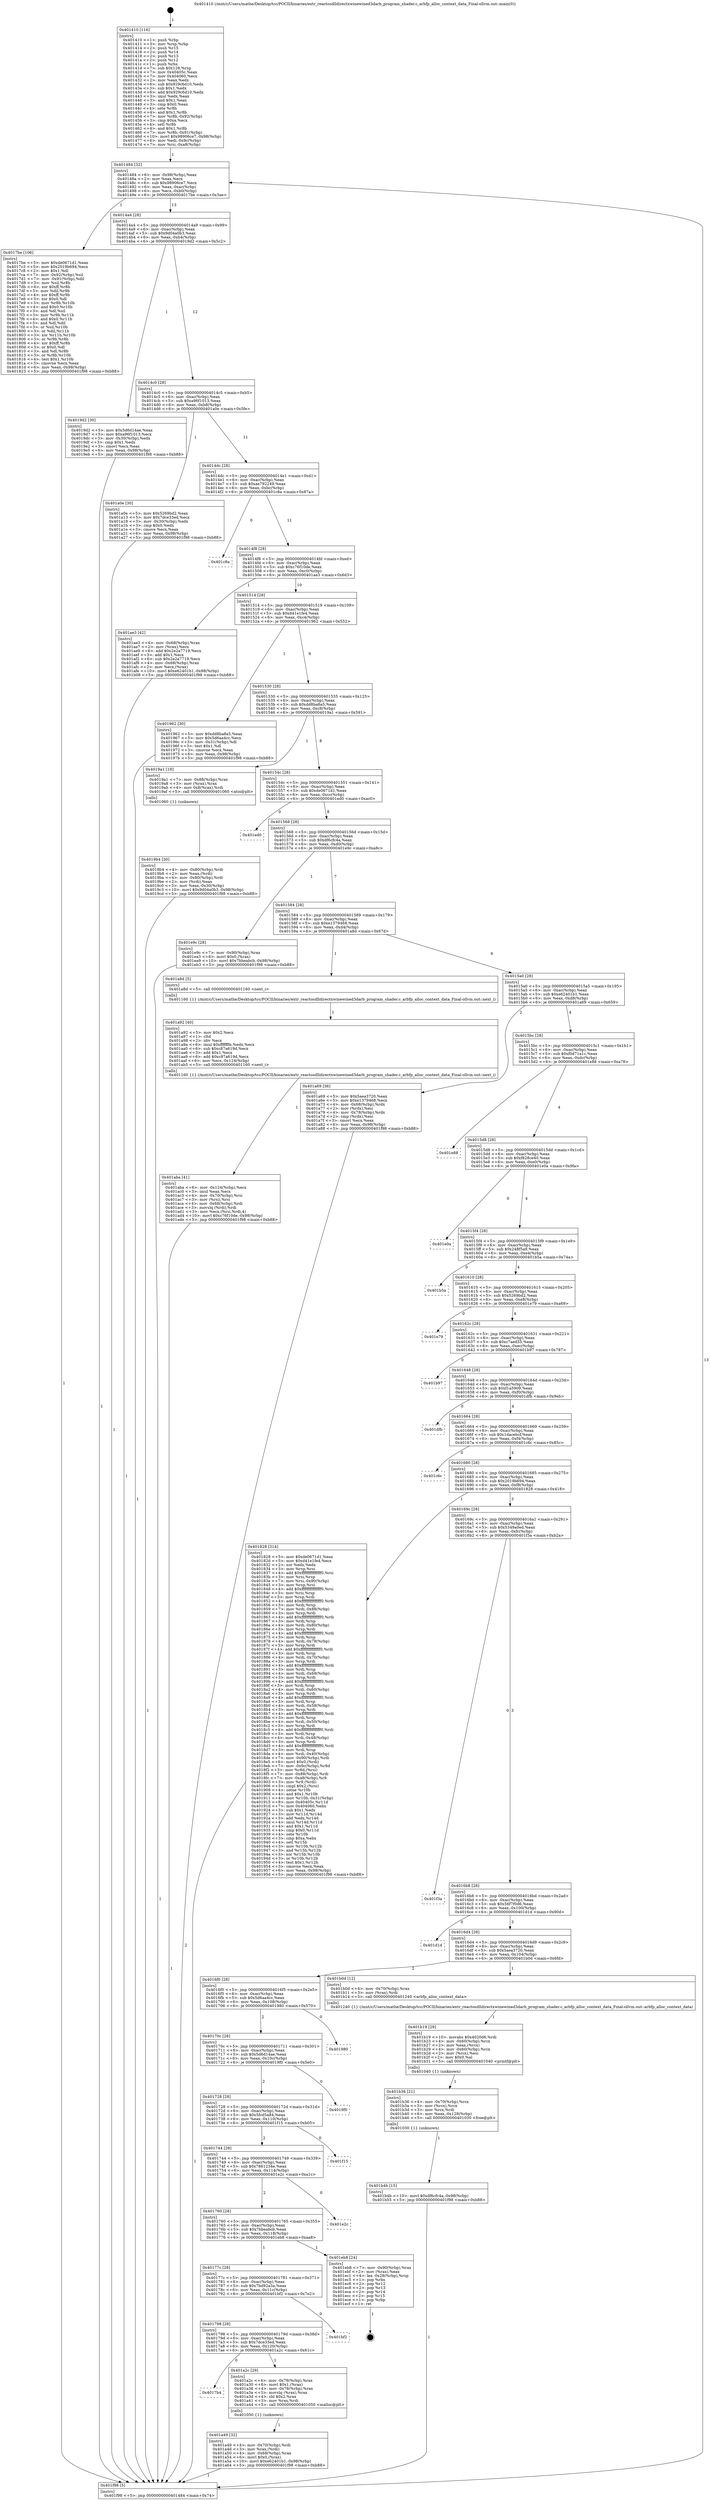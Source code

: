 digraph "0x401410" {
  label = "0x401410 (/mnt/c/Users/mathe/Desktop/tcc/POCII/binaries/extr_reactosdlldirectxwinewined3darb_program_shader.c_arbfp_alloc_context_data_Final-ollvm.out::main(0))"
  labelloc = "t"
  node[shape=record]

  Entry [label="",width=0.3,height=0.3,shape=circle,fillcolor=black,style=filled]
  "0x401484" [label="{
     0x401484 [32]\l
     | [instrs]\l
     &nbsp;&nbsp;0x401484 \<+6\>: mov -0x98(%rbp),%eax\l
     &nbsp;&nbsp;0x40148a \<+2\>: mov %eax,%ecx\l
     &nbsp;&nbsp;0x40148c \<+6\>: sub $0x98906ce7,%ecx\l
     &nbsp;&nbsp;0x401492 \<+6\>: mov %eax,-0xac(%rbp)\l
     &nbsp;&nbsp;0x401498 \<+6\>: mov %ecx,-0xb0(%rbp)\l
     &nbsp;&nbsp;0x40149e \<+6\>: je 00000000004017be \<main+0x3ae\>\l
  }"]
  "0x4017be" [label="{
     0x4017be [106]\l
     | [instrs]\l
     &nbsp;&nbsp;0x4017be \<+5\>: mov $0xde0671d1,%eax\l
     &nbsp;&nbsp;0x4017c3 \<+5\>: mov $0x2019b694,%ecx\l
     &nbsp;&nbsp;0x4017c8 \<+2\>: mov $0x1,%dl\l
     &nbsp;&nbsp;0x4017ca \<+7\>: mov -0x92(%rbp),%sil\l
     &nbsp;&nbsp;0x4017d1 \<+7\>: mov -0x91(%rbp),%dil\l
     &nbsp;&nbsp;0x4017d8 \<+3\>: mov %sil,%r8b\l
     &nbsp;&nbsp;0x4017db \<+4\>: xor $0xff,%r8b\l
     &nbsp;&nbsp;0x4017df \<+3\>: mov %dil,%r9b\l
     &nbsp;&nbsp;0x4017e2 \<+4\>: xor $0xff,%r9b\l
     &nbsp;&nbsp;0x4017e6 \<+3\>: xor $0x0,%dl\l
     &nbsp;&nbsp;0x4017e9 \<+3\>: mov %r8b,%r10b\l
     &nbsp;&nbsp;0x4017ec \<+4\>: and $0x0,%r10b\l
     &nbsp;&nbsp;0x4017f0 \<+3\>: and %dl,%sil\l
     &nbsp;&nbsp;0x4017f3 \<+3\>: mov %r9b,%r11b\l
     &nbsp;&nbsp;0x4017f6 \<+4\>: and $0x0,%r11b\l
     &nbsp;&nbsp;0x4017fa \<+3\>: and %dl,%dil\l
     &nbsp;&nbsp;0x4017fd \<+3\>: or %sil,%r10b\l
     &nbsp;&nbsp;0x401800 \<+3\>: or %dil,%r11b\l
     &nbsp;&nbsp;0x401803 \<+3\>: xor %r11b,%r10b\l
     &nbsp;&nbsp;0x401806 \<+3\>: or %r9b,%r8b\l
     &nbsp;&nbsp;0x401809 \<+4\>: xor $0xff,%r8b\l
     &nbsp;&nbsp;0x40180d \<+3\>: or $0x0,%dl\l
     &nbsp;&nbsp;0x401810 \<+3\>: and %dl,%r8b\l
     &nbsp;&nbsp;0x401813 \<+3\>: or %r8b,%r10b\l
     &nbsp;&nbsp;0x401816 \<+4\>: test $0x1,%r10b\l
     &nbsp;&nbsp;0x40181a \<+3\>: cmovne %ecx,%eax\l
     &nbsp;&nbsp;0x40181d \<+6\>: mov %eax,-0x98(%rbp)\l
     &nbsp;&nbsp;0x401823 \<+5\>: jmp 0000000000401f98 \<main+0xb88\>\l
  }"]
  "0x4014a4" [label="{
     0x4014a4 [28]\l
     | [instrs]\l
     &nbsp;&nbsp;0x4014a4 \<+5\>: jmp 00000000004014a9 \<main+0x99\>\l
     &nbsp;&nbsp;0x4014a9 \<+6\>: mov -0xac(%rbp),%eax\l
     &nbsp;&nbsp;0x4014af \<+5\>: sub $0x9d04a0b3,%eax\l
     &nbsp;&nbsp;0x4014b4 \<+6\>: mov %eax,-0xb4(%rbp)\l
     &nbsp;&nbsp;0x4014ba \<+6\>: je 00000000004019d2 \<main+0x5c2\>\l
  }"]
  "0x401f98" [label="{
     0x401f98 [5]\l
     | [instrs]\l
     &nbsp;&nbsp;0x401f98 \<+5\>: jmp 0000000000401484 \<main+0x74\>\l
  }"]
  "0x401410" [label="{
     0x401410 [116]\l
     | [instrs]\l
     &nbsp;&nbsp;0x401410 \<+1\>: push %rbp\l
     &nbsp;&nbsp;0x401411 \<+3\>: mov %rsp,%rbp\l
     &nbsp;&nbsp;0x401414 \<+2\>: push %r15\l
     &nbsp;&nbsp;0x401416 \<+2\>: push %r14\l
     &nbsp;&nbsp;0x401418 \<+2\>: push %r13\l
     &nbsp;&nbsp;0x40141a \<+2\>: push %r12\l
     &nbsp;&nbsp;0x40141c \<+1\>: push %rbx\l
     &nbsp;&nbsp;0x40141d \<+7\>: sub $0x128,%rsp\l
     &nbsp;&nbsp;0x401424 \<+7\>: mov 0x40405c,%eax\l
     &nbsp;&nbsp;0x40142b \<+7\>: mov 0x404060,%ecx\l
     &nbsp;&nbsp;0x401432 \<+2\>: mov %eax,%edx\l
     &nbsp;&nbsp;0x401434 \<+6\>: sub $0x929c6d10,%edx\l
     &nbsp;&nbsp;0x40143a \<+3\>: sub $0x1,%edx\l
     &nbsp;&nbsp;0x40143d \<+6\>: add $0x929c6d10,%edx\l
     &nbsp;&nbsp;0x401443 \<+3\>: imul %edx,%eax\l
     &nbsp;&nbsp;0x401446 \<+3\>: and $0x1,%eax\l
     &nbsp;&nbsp;0x401449 \<+3\>: cmp $0x0,%eax\l
     &nbsp;&nbsp;0x40144c \<+4\>: sete %r8b\l
     &nbsp;&nbsp;0x401450 \<+4\>: and $0x1,%r8b\l
     &nbsp;&nbsp;0x401454 \<+7\>: mov %r8b,-0x92(%rbp)\l
     &nbsp;&nbsp;0x40145b \<+3\>: cmp $0xa,%ecx\l
     &nbsp;&nbsp;0x40145e \<+4\>: setl %r8b\l
     &nbsp;&nbsp;0x401462 \<+4\>: and $0x1,%r8b\l
     &nbsp;&nbsp;0x401466 \<+7\>: mov %r8b,-0x91(%rbp)\l
     &nbsp;&nbsp;0x40146d \<+10\>: movl $0x98906ce7,-0x98(%rbp)\l
     &nbsp;&nbsp;0x401477 \<+6\>: mov %edi,-0x9c(%rbp)\l
     &nbsp;&nbsp;0x40147d \<+7\>: mov %rsi,-0xa8(%rbp)\l
  }"]
  Exit [label="",width=0.3,height=0.3,shape=circle,fillcolor=black,style=filled,peripheries=2]
  "0x4019d2" [label="{
     0x4019d2 [30]\l
     | [instrs]\l
     &nbsp;&nbsp;0x4019d2 \<+5\>: mov $0x5d6d14ae,%eax\l
     &nbsp;&nbsp;0x4019d7 \<+5\>: mov $0xa96f1013,%ecx\l
     &nbsp;&nbsp;0x4019dc \<+3\>: mov -0x30(%rbp),%edx\l
     &nbsp;&nbsp;0x4019df \<+3\>: cmp $0x1,%edx\l
     &nbsp;&nbsp;0x4019e2 \<+3\>: cmovl %ecx,%eax\l
     &nbsp;&nbsp;0x4019e5 \<+6\>: mov %eax,-0x98(%rbp)\l
     &nbsp;&nbsp;0x4019eb \<+5\>: jmp 0000000000401f98 \<main+0xb88\>\l
  }"]
  "0x4014c0" [label="{
     0x4014c0 [28]\l
     | [instrs]\l
     &nbsp;&nbsp;0x4014c0 \<+5\>: jmp 00000000004014c5 \<main+0xb5\>\l
     &nbsp;&nbsp;0x4014c5 \<+6\>: mov -0xac(%rbp),%eax\l
     &nbsp;&nbsp;0x4014cb \<+5\>: sub $0xa96f1013,%eax\l
     &nbsp;&nbsp;0x4014d0 \<+6\>: mov %eax,-0xb8(%rbp)\l
     &nbsp;&nbsp;0x4014d6 \<+6\>: je 0000000000401a0e \<main+0x5fe\>\l
  }"]
  "0x401b4b" [label="{
     0x401b4b [15]\l
     | [instrs]\l
     &nbsp;&nbsp;0x401b4b \<+10\>: movl $0xdf6cfc4a,-0x98(%rbp)\l
     &nbsp;&nbsp;0x401b55 \<+5\>: jmp 0000000000401f98 \<main+0xb88\>\l
  }"]
  "0x401a0e" [label="{
     0x401a0e [30]\l
     | [instrs]\l
     &nbsp;&nbsp;0x401a0e \<+5\>: mov $0x5269bd2,%eax\l
     &nbsp;&nbsp;0x401a13 \<+5\>: mov $0x7dce33ed,%ecx\l
     &nbsp;&nbsp;0x401a18 \<+3\>: mov -0x30(%rbp),%edx\l
     &nbsp;&nbsp;0x401a1b \<+3\>: cmp $0x0,%edx\l
     &nbsp;&nbsp;0x401a1e \<+3\>: cmove %ecx,%eax\l
     &nbsp;&nbsp;0x401a21 \<+6\>: mov %eax,-0x98(%rbp)\l
     &nbsp;&nbsp;0x401a27 \<+5\>: jmp 0000000000401f98 \<main+0xb88\>\l
  }"]
  "0x4014dc" [label="{
     0x4014dc [28]\l
     | [instrs]\l
     &nbsp;&nbsp;0x4014dc \<+5\>: jmp 00000000004014e1 \<main+0xd1\>\l
     &nbsp;&nbsp;0x4014e1 \<+6\>: mov -0xac(%rbp),%eax\l
     &nbsp;&nbsp;0x4014e7 \<+5\>: sub $0xae792249,%eax\l
     &nbsp;&nbsp;0x4014ec \<+6\>: mov %eax,-0xbc(%rbp)\l
     &nbsp;&nbsp;0x4014f2 \<+6\>: je 0000000000401c8a \<main+0x87a\>\l
  }"]
  "0x401b36" [label="{
     0x401b36 [21]\l
     | [instrs]\l
     &nbsp;&nbsp;0x401b36 \<+4\>: mov -0x70(%rbp),%rcx\l
     &nbsp;&nbsp;0x401b3a \<+3\>: mov (%rcx),%rcx\l
     &nbsp;&nbsp;0x401b3d \<+3\>: mov %rcx,%rdi\l
     &nbsp;&nbsp;0x401b40 \<+6\>: mov %eax,-0x128(%rbp)\l
     &nbsp;&nbsp;0x401b46 \<+5\>: call 0000000000401030 \<free@plt\>\l
     | [calls]\l
     &nbsp;&nbsp;0x401030 \{1\} (unknown)\l
  }"]
  "0x401c8a" [label="{
     0x401c8a\l
  }", style=dashed]
  "0x4014f8" [label="{
     0x4014f8 [28]\l
     | [instrs]\l
     &nbsp;&nbsp;0x4014f8 \<+5\>: jmp 00000000004014fd \<main+0xed\>\l
     &nbsp;&nbsp;0x4014fd \<+6\>: mov -0xac(%rbp),%eax\l
     &nbsp;&nbsp;0x401503 \<+5\>: sub $0xc76f10de,%eax\l
     &nbsp;&nbsp;0x401508 \<+6\>: mov %eax,-0xc0(%rbp)\l
     &nbsp;&nbsp;0x40150e \<+6\>: je 0000000000401ae3 \<main+0x6d3\>\l
  }"]
  "0x401b19" [label="{
     0x401b19 [29]\l
     | [instrs]\l
     &nbsp;&nbsp;0x401b19 \<+10\>: movabs $0x4020d6,%rdi\l
     &nbsp;&nbsp;0x401b23 \<+4\>: mov -0x60(%rbp),%rcx\l
     &nbsp;&nbsp;0x401b27 \<+2\>: mov %eax,(%rcx)\l
     &nbsp;&nbsp;0x401b29 \<+4\>: mov -0x60(%rbp),%rcx\l
     &nbsp;&nbsp;0x401b2d \<+2\>: mov (%rcx),%esi\l
     &nbsp;&nbsp;0x401b2f \<+2\>: mov $0x0,%al\l
     &nbsp;&nbsp;0x401b31 \<+5\>: call 0000000000401040 \<printf@plt\>\l
     | [calls]\l
     &nbsp;&nbsp;0x401040 \{1\} (unknown)\l
  }"]
  "0x401ae3" [label="{
     0x401ae3 [42]\l
     | [instrs]\l
     &nbsp;&nbsp;0x401ae3 \<+4\>: mov -0x68(%rbp),%rax\l
     &nbsp;&nbsp;0x401ae7 \<+2\>: mov (%rax),%ecx\l
     &nbsp;&nbsp;0x401ae9 \<+6\>: add $0x2e2a7719,%ecx\l
     &nbsp;&nbsp;0x401aef \<+3\>: add $0x1,%ecx\l
     &nbsp;&nbsp;0x401af2 \<+6\>: sub $0x2e2a7719,%ecx\l
     &nbsp;&nbsp;0x401af8 \<+4\>: mov -0x68(%rbp),%rax\l
     &nbsp;&nbsp;0x401afc \<+2\>: mov %ecx,(%rax)\l
     &nbsp;&nbsp;0x401afe \<+10\>: movl $0xe62401b1,-0x98(%rbp)\l
     &nbsp;&nbsp;0x401b08 \<+5\>: jmp 0000000000401f98 \<main+0xb88\>\l
  }"]
  "0x401514" [label="{
     0x401514 [28]\l
     | [instrs]\l
     &nbsp;&nbsp;0x401514 \<+5\>: jmp 0000000000401519 \<main+0x109\>\l
     &nbsp;&nbsp;0x401519 \<+6\>: mov -0xac(%rbp),%eax\l
     &nbsp;&nbsp;0x40151f \<+5\>: sub $0xd41e1fe4,%eax\l
     &nbsp;&nbsp;0x401524 \<+6\>: mov %eax,-0xc4(%rbp)\l
     &nbsp;&nbsp;0x40152a \<+6\>: je 0000000000401962 \<main+0x552\>\l
  }"]
  "0x401aba" [label="{
     0x401aba [41]\l
     | [instrs]\l
     &nbsp;&nbsp;0x401aba \<+6\>: mov -0x124(%rbp),%ecx\l
     &nbsp;&nbsp;0x401ac0 \<+3\>: imul %eax,%ecx\l
     &nbsp;&nbsp;0x401ac3 \<+4\>: mov -0x70(%rbp),%rsi\l
     &nbsp;&nbsp;0x401ac7 \<+3\>: mov (%rsi),%rsi\l
     &nbsp;&nbsp;0x401aca \<+4\>: mov -0x68(%rbp),%rdi\l
     &nbsp;&nbsp;0x401ace \<+3\>: movslq (%rdi),%rdi\l
     &nbsp;&nbsp;0x401ad1 \<+3\>: mov %ecx,(%rsi,%rdi,4)\l
     &nbsp;&nbsp;0x401ad4 \<+10\>: movl $0xc76f10de,-0x98(%rbp)\l
     &nbsp;&nbsp;0x401ade \<+5\>: jmp 0000000000401f98 \<main+0xb88\>\l
  }"]
  "0x401962" [label="{
     0x401962 [30]\l
     | [instrs]\l
     &nbsp;&nbsp;0x401962 \<+5\>: mov $0xdd8ba8a5,%eax\l
     &nbsp;&nbsp;0x401967 \<+5\>: mov $0x5d6aa4cc,%ecx\l
     &nbsp;&nbsp;0x40196c \<+3\>: mov -0x31(%rbp),%dl\l
     &nbsp;&nbsp;0x40196f \<+3\>: test $0x1,%dl\l
     &nbsp;&nbsp;0x401972 \<+3\>: cmovne %ecx,%eax\l
     &nbsp;&nbsp;0x401975 \<+6\>: mov %eax,-0x98(%rbp)\l
     &nbsp;&nbsp;0x40197b \<+5\>: jmp 0000000000401f98 \<main+0xb88\>\l
  }"]
  "0x401530" [label="{
     0x401530 [28]\l
     | [instrs]\l
     &nbsp;&nbsp;0x401530 \<+5\>: jmp 0000000000401535 \<main+0x125\>\l
     &nbsp;&nbsp;0x401535 \<+6\>: mov -0xac(%rbp),%eax\l
     &nbsp;&nbsp;0x40153b \<+5\>: sub $0xdd8ba8a5,%eax\l
     &nbsp;&nbsp;0x401540 \<+6\>: mov %eax,-0xc8(%rbp)\l
     &nbsp;&nbsp;0x401546 \<+6\>: je 00000000004019a1 \<main+0x591\>\l
  }"]
  "0x401a92" [label="{
     0x401a92 [40]\l
     | [instrs]\l
     &nbsp;&nbsp;0x401a92 \<+5\>: mov $0x2,%ecx\l
     &nbsp;&nbsp;0x401a97 \<+1\>: cltd\l
     &nbsp;&nbsp;0x401a98 \<+2\>: idiv %ecx\l
     &nbsp;&nbsp;0x401a9a \<+6\>: imul $0xfffffffe,%edx,%ecx\l
     &nbsp;&nbsp;0x401aa0 \<+6\>: sub $0xc87a619d,%ecx\l
     &nbsp;&nbsp;0x401aa6 \<+3\>: add $0x1,%ecx\l
     &nbsp;&nbsp;0x401aa9 \<+6\>: add $0xc87a619d,%ecx\l
     &nbsp;&nbsp;0x401aaf \<+6\>: mov %ecx,-0x124(%rbp)\l
     &nbsp;&nbsp;0x401ab5 \<+5\>: call 0000000000401160 \<next_i\>\l
     | [calls]\l
     &nbsp;&nbsp;0x401160 \{1\} (/mnt/c/Users/mathe/Desktop/tcc/POCII/binaries/extr_reactosdlldirectxwinewined3darb_program_shader.c_arbfp_alloc_context_data_Final-ollvm.out::next_i)\l
  }"]
  "0x4019a1" [label="{
     0x4019a1 [19]\l
     | [instrs]\l
     &nbsp;&nbsp;0x4019a1 \<+7\>: mov -0x88(%rbp),%rax\l
     &nbsp;&nbsp;0x4019a8 \<+3\>: mov (%rax),%rax\l
     &nbsp;&nbsp;0x4019ab \<+4\>: mov 0x8(%rax),%rdi\l
     &nbsp;&nbsp;0x4019af \<+5\>: call 0000000000401060 \<atoi@plt\>\l
     | [calls]\l
     &nbsp;&nbsp;0x401060 \{1\} (unknown)\l
  }"]
  "0x40154c" [label="{
     0x40154c [28]\l
     | [instrs]\l
     &nbsp;&nbsp;0x40154c \<+5\>: jmp 0000000000401551 \<main+0x141\>\l
     &nbsp;&nbsp;0x401551 \<+6\>: mov -0xac(%rbp),%eax\l
     &nbsp;&nbsp;0x401557 \<+5\>: sub $0xde0671d1,%eax\l
     &nbsp;&nbsp;0x40155c \<+6\>: mov %eax,-0xcc(%rbp)\l
     &nbsp;&nbsp;0x401562 \<+6\>: je 0000000000401ed0 \<main+0xac0\>\l
  }"]
  "0x401a49" [label="{
     0x401a49 [32]\l
     | [instrs]\l
     &nbsp;&nbsp;0x401a49 \<+4\>: mov -0x70(%rbp),%rdi\l
     &nbsp;&nbsp;0x401a4d \<+3\>: mov %rax,(%rdi)\l
     &nbsp;&nbsp;0x401a50 \<+4\>: mov -0x68(%rbp),%rax\l
     &nbsp;&nbsp;0x401a54 \<+6\>: movl $0x0,(%rax)\l
     &nbsp;&nbsp;0x401a5a \<+10\>: movl $0xe62401b1,-0x98(%rbp)\l
     &nbsp;&nbsp;0x401a64 \<+5\>: jmp 0000000000401f98 \<main+0xb88\>\l
  }"]
  "0x401ed0" [label="{
     0x401ed0\l
  }", style=dashed]
  "0x401568" [label="{
     0x401568 [28]\l
     | [instrs]\l
     &nbsp;&nbsp;0x401568 \<+5\>: jmp 000000000040156d \<main+0x15d\>\l
     &nbsp;&nbsp;0x40156d \<+6\>: mov -0xac(%rbp),%eax\l
     &nbsp;&nbsp;0x401573 \<+5\>: sub $0xdf6cfc4a,%eax\l
     &nbsp;&nbsp;0x401578 \<+6\>: mov %eax,-0xd0(%rbp)\l
     &nbsp;&nbsp;0x40157e \<+6\>: je 0000000000401e9c \<main+0xa8c\>\l
  }"]
  "0x4017b4" [label="{
     0x4017b4\l
  }", style=dashed]
  "0x401e9c" [label="{
     0x401e9c [28]\l
     | [instrs]\l
     &nbsp;&nbsp;0x401e9c \<+7\>: mov -0x90(%rbp),%rax\l
     &nbsp;&nbsp;0x401ea3 \<+6\>: movl $0x0,(%rax)\l
     &nbsp;&nbsp;0x401ea9 \<+10\>: movl $0x7bbeabcb,-0x98(%rbp)\l
     &nbsp;&nbsp;0x401eb3 \<+5\>: jmp 0000000000401f98 \<main+0xb88\>\l
  }"]
  "0x401584" [label="{
     0x401584 [28]\l
     | [instrs]\l
     &nbsp;&nbsp;0x401584 \<+5\>: jmp 0000000000401589 \<main+0x179\>\l
     &nbsp;&nbsp;0x401589 \<+6\>: mov -0xac(%rbp),%eax\l
     &nbsp;&nbsp;0x40158f \<+5\>: sub $0xe1379468,%eax\l
     &nbsp;&nbsp;0x401594 \<+6\>: mov %eax,-0xd4(%rbp)\l
     &nbsp;&nbsp;0x40159a \<+6\>: je 0000000000401a8d \<main+0x67d\>\l
  }"]
  "0x401a2c" [label="{
     0x401a2c [29]\l
     | [instrs]\l
     &nbsp;&nbsp;0x401a2c \<+4\>: mov -0x78(%rbp),%rax\l
     &nbsp;&nbsp;0x401a30 \<+6\>: movl $0x1,(%rax)\l
     &nbsp;&nbsp;0x401a36 \<+4\>: mov -0x78(%rbp),%rax\l
     &nbsp;&nbsp;0x401a3a \<+3\>: movslq (%rax),%rax\l
     &nbsp;&nbsp;0x401a3d \<+4\>: shl $0x2,%rax\l
     &nbsp;&nbsp;0x401a41 \<+3\>: mov %rax,%rdi\l
     &nbsp;&nbsp;0x401a44 \<+5\>: call 0000000000401050 \<malloc@plt\>\l
     | [calls]\l
     &nbsp;&nbsp;0x401050 \{1\} (unknown)\l
  }"]
  "0x401a8d" [label="{
     0x401a8d [5]\l
     | [instrs]\l
     &nbsp;&nbsp;0x401a8d \<+5\>: call 0000000000401160 \<next_i\>\l
     | [calls]\l
     &nbsp;&nbsp;0x401160 \{1\} (/mnt/c/Users/mathe/Desktop/tcc/POCII/binaries/extr_reactosdlldirectxwinewined3darb_program_shader.c_arbfp_alloc_context_data_Final-ollvm.out::next_i)\l
  }"]
  "0x4015a0" [label="{
     0x4015a0 [28]\l
     | [instrs]\l
     &nbsp;&nbsp;0x4015a0 \<+5\>: jmp 00000000004015a5 \<main+0x195\>\l
     &nbsp;&nbsp;0x4015a5 \<+6\>: mov -0xac(%rbp),%eax\l
     &nbsp;&nbsp;0x4015ab \<+5\>: sub $0xe62401b1,%eax\l
     &nbsp;&nbsp;0x4015b0 \<+6\>: mov %eax,-0xd8(%rbp)\l
     &nbsp;&nbsp;0x4015b6 \<+6\>: je 0000000000401a69 \<main+0x659\>\l
  }"]
  "0x401798" [label="{
     0x401798 [28]\l
     | [instrs]\l
     &nbsp;&nbsp;0x401798 \<+5\>: jmp 000000000040179d \<main+0x38d\>\l
     &nbsp;&nbsp;0x40179d \<+6\>: mov -0xac(%rbp),%eax\l
     &nbsp;&nbsp;0x4017a3 \<+5\>: sub $0x7dce33ed,%eax\l
     &nbsp;&nbsp;0x4017a8 \<+6\>: mov %eax,-0x120(%rbp)\l
     &nbsp;&nbsp;0x4017ae \<+6\>: je 0000000000401a2c \<main+0x61c\>\l
  }"]
  "0x401a69" [label="{
     0x401a69 [36]\l
     | [instrs]\l
     &nbsp;&nbsp;0x401a69 \<+5\>: mov $0x5aea3720,%eax\l
     &nbsp;&nbsp;0x401a6e \<+5\>: mov $0xe1379468,%ecx\l
     &nbsp;&nbsp;0x401a73 \<+4\>: mov -0x68(%rbp),%rdx\l
     &nbsp;&nbsp;0x401a77 \<+2\>: mov (%rdx),%esi\l
     &nbsp;&nbsp;0x401a79 \<+4\>: mov -0x78(%rbp),%rdx\l
     &nbsp;&nbsp;0x401a7d \<+2\>: cmp (%rdx),%esi\l
     &nbsp;&nbsp;0x401a7f \<+3\>: cmovl %ecx,%eax\l
     &nbsp;&nbsp;0x401a82 \<+6\>: mov %eax,-0x98(%rbp)\l
     &nbsp;&nbsp;0x401a88 \<+5\>: jmp 0000000000401f98 \<main+0xb88\>\l
  }"]
  "0x4015bc" [label="{
     0x4015bc [28]\l
     | [instrs]\l
     &nbsp;&nbsp;0x4015bc \<+5\>: jmp 00000000004015c1 \<main+0x1b1\>\l
     &nbsp;&nbsp;0x4015c1 \<+6\>: mov -0xac(%rbp),%eax\l
     &nbsp;&nbsp;0x4015c7 \<+5\>: sub $0xf0d71a1c,%eax\l
     &nbsp;&nbsp;0x4015cc \<+6\>: mov %eax,-0xdc(%rbp)\l
     &nbsp;&nbsp;0x4015d2 \<+6\>: je 0000000000401e88 \<main+0xa78\>\l
  }"]
  "0x401bf2" [label="{
     0x401bf2\l
  }", style=dashed]
  "0x401e88" [label="{
     0x401e88\l
  }", style=dashed]
  "0x4015d8" [label="{
     0x4015d8 [28]\l
     | [instrs]\l
     &nbsp;&nbsp;0x4015d8 \<+5\>: jmp 00000000004015dd \<main+0x1cd\>\l
     &nbsp;&nbsp;0x4015dd \<+6\>: mov -0xac(%rbp),%eax\l
     &nbsp;&nbsp;0x4015e3 \<+5\>: sub $0xf828ce40,%eax\l
     &nbsp;&nbsp;0x4015e8 \<+6\>: mov %eax,-0xe0(%rbp)\l
     &nbsp;&nbsp;0x4015ee \<+6\>: je 0000000000401e0a \<main+0x9fa\>\l
  }"]
  "0x40177c" [label="{
     0x40177c [28]\l
     | [instrs]\l
     &nbsp;&nbsp;0x40177c \<+5\>: jmp 0000000000401781 \<main+0x371\>\l
     &nbsp;&nbsp;0x401781 \<+6\>: mov -0xac(%rbp),%eax\l
     &nbsp;&nbsp;0x401787 \<+5\>: sub $0x7bd92a3a,%eax\l
     &nbsp;&nbsp;0x40178c \<+6\>: mov %eax,-0x11c(%rbp)\l
     &nbsp;&nbsp;0x401792 \<+6\>: je 0000000000401bf2 \<main+0x7e2\>\l
  }"]
  "0x401e0a" [label="{
     0x401e0a\l
  }", style=dashed]
  "0x4015f4" [label="{
     0x4015f4 [28]\l
     | [instrs]\l
     &nbsp;&nbsp;0x4015f4 \<+5\>: jmp 00000000004015f9 \<main+0x1e9\>\l
     &nbsp;&nbsp;0x4015f9 \<+6\>: mov -0xac(%rbp),%eax\l
     &nbsp;&nbsp;0x4015ff \<+5\>: sub $0x248f5a9,%eax\l
     &nbsp;&nbsp;0x401604 \<+6\>: mov %eax,-0xe4(%rbp)\l
     &nbsp;&nbsp;0x40160a \<+6\>: je 0000000000401b5a \<main+0x74a\>\l
  }"]
  "0x401eb8" [label="{
     0x401eb8 [24]\l
     | [instrs]\l
     &nbsp;&nbsp;0x401eb8 \<+7\>: mov -0x90(%rbp),%rax\l
     &nbsp;&nbsp;0x401ebf \<+2\>: mov (%rax),%eax\l
     &nbsp;&nbsp;0x401ec1 \<+4\>: lea -0x28(%rbp),%rsp\l
     &nbsp;&nbsp;0x401ec5 \<+1\>: pop %rbx\l
     &nbsp;&nbsp;0x401ec6 \<+2\>: pop %r12\l
     &nbsp;&nbsp;0x401ec8 \<+2\>: pop %r13\l
     &nbsp;&nbsp;0x401eca \<+2\>: pop %r14\l
     &nbsp;&nbsp;0x401ecc \<+2\>: pop %r15\l
     &nbsp;&nbsp;0x401ece \<+1\>: pop %rbp\l
     &nbsp;&nbsp;0x401ecf \<+1\>: ret\l
  }"]
  "0x401b5a" [label="{
     0x401b5a\l
  }", style=dashed]
  "0x401610" [label="{
     0x401610 [28]\l
     | [instrs]\l
     &nbsp;&nbsp;0x401610 \<+5\>: jmp 0000000000401615 \<main+0x205\>\l
     &nbsp;&nbsp;0x401615 \<+6\>: mov -0xac(%rbp),%eax\l
     &nbsp;&nbsp;0x40161b \<+5\>: sub $0x5269bd2,%eax\l
     &nbsp;&nbsp;0x401620 \<+6\>: mov %eax,-0xe8(%rbp)\l
     &nbsp;&nbsp;0x401626 \<+6\>: je 0000000000401e79 \<main+0xa69\>\l
  }"]
  "0x401760" [label="{
     0x401760 [28]\l
     | [instrs]\l
     &nbsp;&nbsp;0x401760 \<+5\>: jmp 0000000000401765 \<main+0x355\>\l
     &nbsp;&nbsp;0x401765 \<+6\>: mov -0xac(%rbp),%eax\l
     &nbsp;&nbsp;0x40176b \<+5\>: sub $0x7bbeabcb,%eax\l
     &nbsp;&nbsp;0x401770 \<+6\>: mov %eax,-0x118(%rbp)\l
     &nbsp;&nbsp;0x401776 \<+6\>: je 0000000000401eb8 \<main+0xaa8\>\l
  }"]
  "0x401e79" [label="{
     0x401e79\l
  }", style=dashed]
  "0x40162c" [label="{
     0x40162c [28]\l
     | [instrs]\l
     &nbsp;&nbsp;0x40162c \<+5\>: jmp 0000000000401631 \<main+0x221\>\l
     &nbsp;&nbsp;0x401631 \<+6\>: mov -0xac(%rbp),%eax\l
     &nbsp;&nbsp;0x401637 \<+5\>: sub $0xc7aed55,%eax\l
     &nbsp;&nbsp;0x40163c \<+6\>: mov %eax,-0xec(%rbp)\l
     &nbsp;&nbsp;0x401642 \<+6\>: je 0000000000401b97 \<main+0x787\>\l
  }"]
  "0x401e2c" [label="{
     0x401e2c\l
  }", style=dashed]
  "0x401b97" [label="{
     0x401b97\l
  }", style=dashed]
  "0x401648" [label="{
     0x401648 [28]\l
     | [instrs]\l
     &nbsp;&nbsp;0x401648 \<+5\>: jmp 000000000040164d \<main+0x23d\>\l
     &nbsp;&nbsp;0x40164d \<+6\>: mov -0xac(%rbp),%eax\l
     &nbsp;&nbsp;0x401653 \<+5\>: sub $0xf1a5909,%eax\l
     &nbsp;&nbsp;0x401658 \<+6\>: mov %eax,-0xf0(%rbp)\l
     &nbsp;&nbsp;0x40165e \<+6\>: je 0000000000401dfb \<main+0x9eb\>\l
  }"]
  "0x401744" [label="{
     0x401744 [28]\l
     | [instrs]\l
     &nbsp;&nbsp;0x401744 \<+5\>: jmp 0000000000401749 \<main+0x339\>\l
     &nbsp;&nbsp;0x401749 \<+6\>: mov -0xac(%rbp),%eax\l
     &nbsp;&nbsp;0x40174f \<+5\>: sub $0x7861234e,%eax\l
     &nbsp;&nbsp;0x401754 \<+6\>: mov %eax,-0x114(%rbp)\l
     &nbsp;&nbsp;0x40175a \<+6\>: je 0000000000401e2c \<main+0xa1c\>\l
  }"]
  "0x401dfb" [label="{
     0x401dfb\l
  }", style=dashed]
  "0x401664" [label="{
     0x401664 [28]\l
     | [instrs]\l
     &nbsp;&nbsp;0x401664 \<+5\>: jmp 0000000000401669 \<main+0x259\>\l
     &nbsp;&nbsp;0x401669 \<+6\>: mov -0xac(%rbp),%eax\l
     &nbsp;&nbsp;0x40166f \<+5\>: sub $0x1dacebcf,%eax\l
     &nbsp;&nbsp;0x401674 \<+6\>: mov %eax,-0xf4(%rbp)\l
     &nbsp;&nbsp;0x40167a \<+6\>: je 0000000000401c6c \<main+0x85c\>\l
  }"]
  "0x401f15" [label="{
     0x401f15\l
  }", style=dashed]
  "0x401c6c" [label="{
     0x401c6c\l
  }", style=dashed]
  "0x401680" [label="{
     0x401680 [28]\l
     | [instrs]\l
     &nbsp;&nbsp;0x401680 \<+5\>: jmp 0000000000401685 \<main+0x275\>\l
     &nbsp;&nbsp;0x401685 \<+6\>: mov -0xac(%rbp),%eax\l
     &nbsp;&nbsp;0x40168b \<+5\>: sub $0x2019b694,%eax\l
     &nbsp;&nbsp;0x401690 \<+6\>: mov %eax,-0xf8(%rbp)\l
     &nbsp;&nbsp;0x401696 \<+6\>: je 0000000000401828 \<main+0x418\>\l
  }"]
  "0x401728" [label="{
     0x401728 [28]\l
     | [instrs]\l
     &nbsp;&nbsp;0x401728 \<+5\>: jmp 000000000040172d \<main+0x31d\>\l
     &nbsp;&nbsp;0x40172d \<+6\>: mov -0xac(%rbp),%eax\l
     &nbsp;&nbsp;0x401733 \<+5\>: sub $0x5fcd5a84,%eax\l
     &nbsp;&nbsp;0x401738 \<+6\>: mov %eax,-0x110(%rbp)\l
     &nbsp;&nbsp;0x40173e \<+6\>: je 0000000000401f15 \<main+0xb05\>\l
  }"]
  "0x401828" [label="{
     0x401828 [314]\l
     | [instrs]\l
     &nbsp;&nbsp;0x401828 \<+5\>: mov $0xde0671d1,%eax\l
     &nbsp;&nbsp;0x40182d \<+5\>: mov $0xd41e1fe4,%ecx\l
     &nbsp;&nbsp;0x401832 \<+2\>: xor %edx,%edx\l
     &nbsp;&nbsp;0x401834 \<+3\>: mov %rsp,%rsi\l
     &nbsp;&nbsp;0x401837 \<+4\>: add $0xfffffffffffffff0,%rsi\l
     &nbsp;&nbsp;0x40183b \<+3\>: mov %rsi,%rsp\l
     &nbsp;&nbsp;0x40183e \<+7\>: mov %rsi,-0x90(%rbp)\l
     &nbsp;&nbsp;0x401845 \<+3\>: mov %rsp,%rsi\l
     &nbsp;&nbsp;0x401848 \<+4\>: add $0xfffffffffffffff0,%rsi\l
     &nbsp;&nbsp;0x40184c \<+3\>: mov %rsi,%rsp\l
     &nbsp;&nbsp;0x40184f \<+3\>: mov %rsp,%rdi\l
     &nbsp;&nbsp;0x401852 \<+4\>: add $0xfffffffffffffff0,%rdi\l
     &nbsp;&nbsp;0x401856 \<+3\>: mov %rdi,%rsp\l
     &nbsp;&nbsp;0x401859 \<+7\>: mov %rdi,-0x88(%rbp)\l
     &nbsp;&nbsp;0x401860 \<+3\>: mov %rsp,%rdi\l
     &nbsp;&nbsp;0x401863 \<+4\>: add $0xfffffffffffffff0,%rdi\l
     &nbsp;&nbsp;0x401867 \<+3\>: mov %rdi,%rsp\l
     &nbsp;&nbsp;0x40186a \<+4\>: mov %rdi,-0x80(%rbp)\l
     &nbsp;&nbsp;0x40186e \<+3\>: mov %rsp,%rdi\l
     &nbsp;&nbsp;0x401871 \<+4\>: add $0xfffffffffffffff0,%rdi\l
     &nbsp;&nbsp;0x401875 \<+3\>: mov %rdi,%rsp\l
     &nbsp;&nbsp;0x401878 \<+4\>: mov %rdi,-0x78(%rbp)\l
     &nbsp;&nbsp;0x40187c \<+3\>: mov %rsp,%rdi\l
     &nbsp;&nbsp;0x40187f \<+4\>: add $0xfffffffffffffff0,%rdi\l
     &nbsp;&nbsp;0x401883 \<+3\>: mov %rdi,%rsp\l
     &nbsp;&nbsp;0x401886 \<+4\>: mov %rdi,-0x70(%rbp)\l
     &nbsp;&nbsp;0x40188a \<+3\>: mov %rsp,%rdi\l
     &nbsp;&nbsp;0x40188d \<+4\>: add $0xfffffffffffffff0,%rdi\l
     &nbsp;&nbsp;0x401891 \<+3\>: mov %rdi,%rsp\l
     &nbsp;&nbsp;0x401894 \<+4\>: mov %rdi,-0x68(%rbp)\l
     &nbsp;&nbsp;0x401898 \<+3\>: mov %rsp,%rdi\l
     &nbsp;&nbsp;0x40189b \<+4\>: add $0xfffffffffffffff0,%rdi\l
     &nbsp;&nbsp;0x40189f \<+3\>: mov %rdi,%rsp\l
     &nbsp;&nbsp;0x4018a2 \<+4\>: mov %rdi,-0x60(%rbp)\l
     &nbsp;&nbsp;0x4018a6 \<+3\>: mov %rsp,%rdi\l
     &nbsp;&nbsp;0x4018a9 \<+4\>: add $0xfffffffffffffff0,%rdi\l
     &nbsp;&nbsp;0x4018ad \<+3\>: mov %rdi,%rsp\l
     &nbsp;&nbsp;0x4018b0 \<+4\>: mov %rdi,-0x58(%rbp)\l
     &nbsp;&nbsp;0x4018b4 \<+3\>: mov %rsp,%rdi\l
     &nbsp;&nbsp;0x4018b7 \<+4\>: add $0xfffffffffffffff0,%rdi\l
     &nbsp;&nbsp;0x4018bb \<+3\>: mov %rdi,%rsp\l
     &nbsp;&nbsp;0x4018be \<+4\>: mov %rdi,-0x50(%rbp)\l
     &nbsp;&nbsp;0x4018c2 \<+3\>: mov %rsp,%rdi\l
     &nbsp;&nbsp;0x4018c5 \<+4\>: add $0xfffffffffffffff0,%rdi\l
     &nbsp;&nbsp;0x4018c9 \<+3\>: mov %rdi,%rsp\l
     &nbsp;&nbsp;0x4018cc \<+4\>: mov %rdi,-0x48(%rbp)\l
     &nbsp;&nbsp;0x4018d0 \<+3\>: mov %rsp,%rdi\l
     &nbsp;&nbsp;0x4018d3 \<+4\>: add $0xfffffffffffffff0,%rdi\l
     &nbsp;&nbsp;0x4018d7 \<+3\>: mov %rdi,%rsp\l
     &nbsp;&nbsp;0x4018da \<+4\>: mov %rdi,-0x40(%rbp)\l
     &nbsp;&nbsp;0x4018de \<+7\>: mov -0x90(%rbp),%rdi\l
     &nbsp;&nbsp;0x4018e5 \<+6\>: movl $0x0,(%rdi)\l
     &nbsp;&nbsp;0x4018eb \<+7\>: mov -0x9c(%rbp),%r8d\l
     &nbsp;&nbsp;0x4018f2 \<+3\>: mov %r8d,(%rsi)\l
     &nbsp;&nbsp;0x4018f5 \<+7\>: mov -0x88(%rbp),%rdi\l
     &nbsp;&nbsp;0x4018fc \<+7\>: mov -0xa8(%rbp),%r9\l
     &nbsp;&nbsp;0x401903 \<+3\>: mov %r9,(%rdi)\l
     &nbsp;&nbsp;0x401906 \<+3\>: cmpl $0x2,(%rsi)\l
     &nbsp;&nbsp;0x401909 \<+4\>: setne %r10b\l
     &nbsp;&nbsp;0x40190d \<+4\>: and $0x1,%r10b\l
     &nbsp;&nbsp;0x401911 \<+4\>: mov %r10b,-0x31(%rbp)\l
     &nbsp;&nbsp;0x401915 \<+8\>: mov 0x40405c,%r11d\l
     &nbsp;&nbsp;0x40191d \<+7\>: mov 0x404060,%ebx\l
     &nbsp;&nbsp;0x401924 \<+3\>: sub $0x1,%edx\l
     &nbsp;&nbsp;0x401927 \<+3\>: mov %r11d,%r14d\l
     &nbsp;&nbsp;0x40192a \<+3\>: add %edx,%r14d\l
     &nbsp;&nbsp;0x40192d \<+4\>: imul %r14d,%r11d\l
     &nbsp;&nbsp;0x401931 \<+4\>: and $0x1,%r11d\l
     &nbsp;&nbsp;0x401935 \<+4\>: cmp $0x0,%r11d\l
     &nbsp;&nbsp;0x401939 \<+4\>: sete %r10b\l
     &nbsp;&nbsp;0x40193d \<+3\>: cmp $0xa,%ebx\l
     &nbsp;&nbsp;0x401940 \<+4\>: setl %r15b\l
     &nbsp;&nbsp;0x401944 \<+3\>: mov %r10b,%r12b\l
     &nbsp;&nbsp;0x401947 \<+3\>: and %r15b,%r12b\l
     &nbsp;&nbsp;0x40194a \<+3\>: xor %r15b,%r10b\l
     &nbsp;&nbsp;0x40194d \<+3\>: or %r10b,%r12b\l
     &nbsp;&nbsp;0x401950 \<+4\>: test $0x1,%r12b\l
     &nbsp;&nbsp;0x401954 \<+3\>: cmovne %ecx,%eax\l
     &nbsp;&nbsp;0x401957 \<+6\>: mov %eax,-0x98(%rbp)\l
     &nbsp;&nbsp;0x40195d \<+5\>: jmp 0000000000401f98 \<main+0xb88\>\l
  }"]
  "0x40169c" [label="{
     0x40169c [28]\l
     | [instrs]\l
     &nbsp;&nbsp;0x40169c \<+5\>: jmp 00000000004016a1 \<main+0x291\>\l
     &nbsp;&nbsp;0x4016a1 \<+6\>: mov -0xac(%rbp),%eax\l
     &nbsp;&nbsp;0x4016a7 \<+5\>: sub $0x5349a0ed,%eax\l
     &nbsp;&nbsp;0x4016ac \<+6\>: mov %eax,-0xfc(%rbp)\l
     &nbsp;&nbsp;0x4016b2 \<+6\>: je 0000000000401f3a \<main+0xb2a\>\l
  }"]
  "0x4019f0" [label="{
     0x4019f0\l
  }", style=dashed]
  "0x4019b4" [label="{
     0x4019b4 [30]\l
     | [instrs]\l
     &nbsp;&nbsp;0x4019b4 \<+4\>: mov -0x80(%rbp),%rdi\l
     &nbsp;&nbsp;0x4019b8 \<+2\>: mov %eax,(%rdi)\l
     &nbsp;&nbsp;0x4019ba \<+4\>: mov -0x80(%rbp),%rdi\l
     &nbsp;&nbsp;0x4019be \<+2\>: mov (%rdi),%eax\l
     &nbsp;&nbsp;0x4019c0 \<+3\>: mov %eax,-0x30(%rbp)\l
     &nbsp;&nbsp;0x4019c3 \<+10\>: movl $0x9d04a0b3,-0x98(%rbp)\l
     &nbsp;&nbsp;0x4019cd \<+5\>: jmp 0000000000401f98 \<main+0xb88\>\l
  }"]
  "0x40170c" [label="{
     0x40170c [28]\l
     | [instrs]\l
     &nbsp;&nbsp;0x40170c \<+5\>: jmp 0000000000401711 \<main+0x301\>\l
     &nbsp;&nbsp;0x401711 \<+6\>: mov -0xac(%rbp),%eax\l
     &nbsp;&nbsp;0x401717 \<+5\>: sub $0x5d6d14ae,%eax\l
     &nbsp;&nbsp;0x40171c \<+6\>: mov %eax,-0x10c(%rbp)\l
     &nbsp;&nbsp;0x401722 \<+6\>: je 00000000004019f0 \<main+0x5e0\>\l
  }"]
  "0x401f3a" [label="{
     0x401f3a\l
  }", style=dashed]
  "0x4016b8" [label="{
     0x4016b8 [28]\l
     | [instrs]\l
     &nbsp;&nbsp;0x4016b8 \<+5\>: jmp 00000000004016bd \<main+0x2ad\>\l
     &nbsp;&nbsp;0x4016bd \<+6\>: mov -0xac(%rbp),%eax\l
     &nbsp;&nbsp;0x4016c3 \<+5\>: sub $0x56f7f0d6,%eax\l
     &nbsp;&nbsp;0x4016c8 \<+6\>: mov %eax,-0x100(%rbp)\l
     &nbsp;&nbsp;0x4016ce \<+6\>: je 0000000000401d1d \<main+0x90d\>\l
  }"]
  "0x401980" [label="{
     0x401980\l
  }", style=dashed]
  "0x401d1d" [label="{
     0x401d1d\l
  }", style=dashed]
  "0x4016d4" [label="{
     0x4016d4 [28]\l
     | [instrs]\l
     &nbsp;&nbsp;0x4016d4 \<+5\>: jmp 00000000004016d9 \<main+0x2c9\>\l
     &nbsp;&nbsp;0x4016d9 \<+6\>: mov -0xac(%rbp),%eax\l
     &nbsp;&nbsp;0x4016df \<+5\>: sub $0x5aea3720,%eax\l
     &nbsp;&nbsp;0x4016e4 \<+6\>: mov %eax,-0x104(%rbp)\l
     &nbsp;&nbsp;0x4016ea \<+6\>: je 0000000000401b0d \<main+0x6fd\>\l
  }"]
  "0x4016f0" [label="{
     0x4016f0 [28]\l
     | [instrs]\l
     &nbsp;&nbsp;0x4016f0 \<+5\>: jmp 00000000004016f5 \<main+0x2e5\>\l
     &nbsp;&nbsp;0x4016f5 \<+6\>: mov -0xac(%rbp),%eax\l
     &nbsp;&nbsp;0x4016fb \<+5\>: sub $0x5d6aa4cc,%eax\l
     &nbsp;&nbsp;0x401700 \<+6\>: mov %eax,-0x108(%rbp)\l
     &nbsp;&nbsp;0x401706 \<+6\>: je 0000000000401980 \<main+0x570\>\l
  }"]
  "0x401b0d" [label="{
     0x401b0d [12]\l
     | [instrs]\l
     &nbsp;&nbsp;0x401b0d \<+4\>: mov -0x70(%rbp),%rax\l
     &nbsp;&nbsp;0x401b11 \<+3\>: mov (%rax),%rdi\l
     &nbsp;&nbsp;0x401b14 \<+5\>: call 0000000000401240 \<arbfp_alloc_context_data\>\l
     | [calls]\l
     &nbsp;&nbsp;0x401240 \{1\} (/mnt/c/Users/mathe/Desktop/tcc/POCII/binaries/extr_reactosdlldirectxwinewined3darb_program_shader.c_arbfp_alloc_context_data_Final-ollvm.out::arbfp_alloc_context_data)\l
  }"]
  Entry -> "0x401410" [label=" 1"]
  "0x401484" -> "0x4017be" [label=" 1"]
  "0x401484" -> "0x4014a4" [label=" 13"]
  "0x4017be" -> "0x401f98" [label=" 1"]
  "0x401410" -> "0x401484" [label=" 1"]
  "0x401f98" -> "0x401484" [label=" 13"]
  "0x401eb8" -> Exit [label=" 1"]
  "0x4014a4" -> "0x4019d2" [label=" 1"]
  "0x4014a4" -> "0x4014c0" [label=" 12"]
  "0x401e9c" -> "0x401f98" [label=" 1"]
  "0x4014c0" -> "0x401a0e" [label=" 1"]
  "0x4014c0" -> "0x4014dc" [label=" 11"]
  "0x401b4b" -> "0x401f98" [label=" 1"]
  "0x4014dc" -> "0x401c8a" [label=" 0"]
  "0x4014dc" -> "0x4014f8" [label=" 11"]
  "0x401b36" -> "0x401b4b" [label=" 1"]
  "0x4014f8" -> "0x401ae3" [label=" 1"]
  "0x4014f8" -> "0x401514" [label=" 10"]
  "0x401b19" -> "0x401b36" [label=" 1"]
  "0x401514" -> "0x401962" [label=" 1"]
  "0x401514" -> "0x401530" [label=" 9"]
  "0x401b0d" -> "0x401b19" [label=" 1"]
  "0x401530" -> "0x4019a1" [label=" 1"]
  "0x401530" -> "0x40154c" [label=" 8"]
  "0x401ae3" -> "0x401f98" [label=" 1"]
  "0x40154c" -> "0x401ed0" [label=" 0"]
  "0x40154c" -> "0x401568" [label=" 8"]
  "0x401aba" -> "0x401f98" [label=" 1"]
  "0x401568" -> "0x401e9c" [label=" 1"]
  "0x401568" -> "0x401584" [label=" 7"]
  "0x401a92" -> "0x401aba" [label=" 1"]
  "0x401584" -> "0x401a8d" [label=" 1"]
  "0x401584" -> "0x4015a0" [label=" 6"]
  "0x401a8d" -> "0x401a92" [label=" 1"]
  "0x4015a0" -> "0x401a69" [label=" 2"]
  "0x4015a0" -> "0x4015bc" [label=" 4"]
  "0x401a49" -> "0x401f98" [label=" 1"]
  "0x4015bc" -> "0x401e88" [label=" 0"]
  "0x4015bc" -> "0x4015d8" [label=" 4"]
  "0x401a2c" -> "0x401a49" [label=" 1"]
  "0x4015d8" -> "0x401e0a" [label=" 0"]
  "0x4015d8" -> "0x4015f4" [label=" 4"]
  "0x401798" -> "0x401a2c" [label=" 1"]
  "0x4015f4" -> "0x401b5a" [label=" 0"]
  "0x4015f4" -> "0x401610" [label=" 4"]
  "0x401a69" -> "0x401f98" [label=" 2"]
  "0x401610" -> "0x401e79" [label=" 0"]
  "0x401610" -> "0x40162c" [label=" 4"]
  "0x40177c" -> "0x401bf2" [label=" 0"]
  "0x40162c" -> "0x401b97" [label=" 0"]
  "0x40162c" -> "0x401648" [label=" 4"]
  "0x401798" -> "0x4017b4" [label=" 0"]
  "0x401648" -> "0x401dfb" [label=" 0"]
  "0x401648" -> "0x401664" [label=" 4"]
  "0x401760" -> "0x401eb8" [label=" 1"]
  "0x401664" -> "0x401c6c" [label=" 0"]
  "0x401664" -> "0x401680" [label=" 4"]
  "0x40177c" -> "0x401798" [label=" 1"]
  "0x401680" -> "0x401828" [label=" 1"]
  "0x401680" -> "0x40169c" [label=" 3"]
  "0x401744" -> "0x401e2c" [label=" 0"]
  "0x401828" -> "0x401f98" [label=" 1"]
  "0x401962" -> "0x401f98" [label=" 1"]
  "0x4019a1" -> "0x4019b4" [label=" 1"]
  "0x4019b4" -> "0x401f98" [label=" 1"]
  "0x4019d2" -> "0x401f98" [label=" 1"]
  "0x401a0e" -> "0x401f98" [label=" 1"]
  "0x401760" -> "0x40177c" [label=" 1"]
  "0x40169c" -> "0x401f3a" [label=" 0"]
  "0x40169c" -> "0x4016b8" [label=" 3"]
  "0x401728" -> "0x401f15" [label=" 0"]
  "0x4016b8" -> "0x401d1d" [label=" 0"]
  "0x4016b8" -> "0x4016d4" [label=" 3"]
  "0x401744" -> "0x401760" [label=" 2"]
  "0x4016d4" -> "0x401b0d" [label=" 1"]
  "0x4016d4" -> "0x4016f0" [label=" 2"]
  "0x40170c" -> "0x401728" [label=" 2"]
  "0x4016f0" -> "0x401980" [label=" 0"]
  "0x4016f0" -> "0x40170c" [label=" 2"]
  "0x401728" -> "0x401744" [label=" 2"]
  "0x40170c" -> "0x4019f0" [label=" 0"]
}
